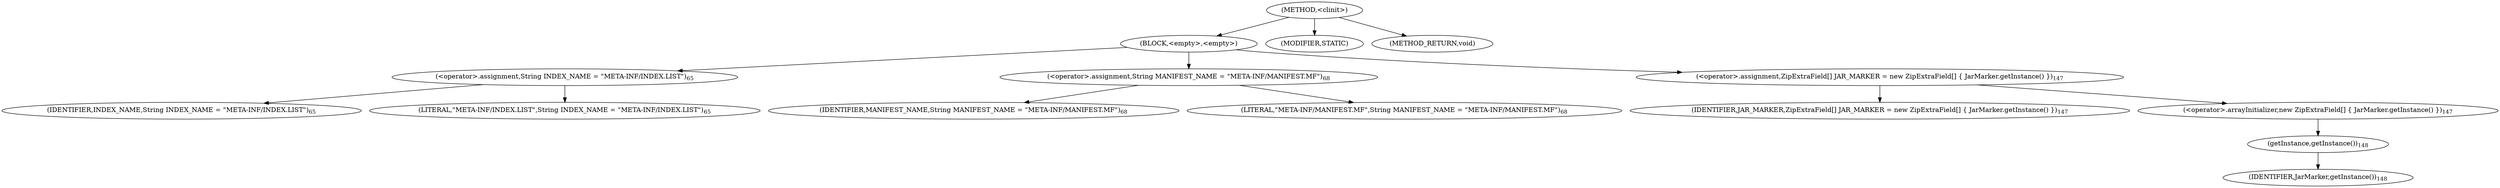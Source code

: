 digraph "&lt;clinit&gt;" {  
"2051" [label = <(METHOD,&lt;clinit&gt;)> ]
"2052" [label = <(BLOCK,&lt;empty&gt;,&lt;empty&gt;)> ]
"2053" [label = <(&lt;operator&gt;.assignment,String INDEX_NAME = &quot;META-INF/INDEX.LIST&quot;)<SUB>65</SUB>> ]
"2054" [label = <(IDENTIFIER,INDEX_NAME,String INDEX_NAME = &quot;META-INF/INDEX.LIST&quot;)<SUB>65</SUB>> ]
"2055" [label = <(LITERAL,&quot;META-INF/INDEX.LIST&quot;,String INDEX_NAME = &quot;META-INF/INDEX.LIST&quot;)<SUB>65</SUB>> ]
"2056" [label = <(&lt;operator&gt;.assignment,String MANIFEST_NAME = &quot;META-INF/MANIFEST.MF&quot;)<SUB>68</SUB>> ]
"2057" [label = <(IDENTIFIER,MANIFEST_NAME,String MANIFEST_NAME = &quot;META-INF/MANIFEST.MF&quot;)<SUB>68</SUB>> ]
"2058" [label = <(LITERAL,&quot;META-INF/MANIFEST.MF&quot;,String MANIFEST_NAME = &quot;META-INF/MANIFEST.MF&quot;)<SUB>68</SUB>> ]
"2059" [label = <(&lt;operator&gt;.assignment,ZipExtraField[] JAR_MARKER = new ZipExtraField[] { JarMarker.getInstance() })<SUB>147</SUB>> ]
"2060" [label = <(IDENTIFIER,JAR_MARKER,ZipExtraField[] JAR_MARKER = new ZipExtraField[] { JarMarker.getInstance() })<SUB>147</SUB>> ]
"2061" [label = <(&lt;operator&gt;.arrayInitializer,new ZipExtraField[] { JarMarker.getInstance() })<SUB>147</SUB>> ]
"2062" [label = <(getInstance,getInstance())<SUB>148</SUB>> ]
"2063" [label = <(IDENTIFIER,JarMarker,getInstance())<SUB>148</SUB>> ]
"2064" [label = <(MODIFIER,STATIC)> ]
"2065" [label = <(METHOD_RETURN,void)> ]
  "2051" -> "2052" 
  "2051" -> "2064" 
  "2051" -> "2065" 
  "2052" -> "2053" 
  "2052" -> "2056" 
  "2052" -> "2059" 
  "2053" -> "2054" 
  "2053" -> "2055" 
  "2056" -> "2057" 
  "2056" -> "2058" 
  "2059" -> "2060" 
  "2059" -> "2061" 
  "2061" -> "2062" 
  "2062" -> "2063" 
}
